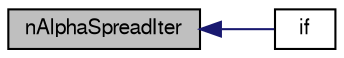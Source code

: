 digraph "nAlphaSpreadIter"
{
  bgcolor="transparent";
  edge [fontname="FreeSans",fontsize="10",labelfontname="FreeSans",labelfontsize="10"];
  node [fontname="FreeSans",fontsize="10",shape=record];
  rankdir="LR";
  Node8 [label="nAlphaSpreadIter",height=0.2,width=0.4,color="black", fillcolor="grey75", style="filled", fontcolor="black"];
  Node8 -> Node9 [dir="back",color="midnightblue",fontsize="10",style="solid",fontname="FreeSans"];
  Node9 [label="if",height=0.2,width=0.4,color="black",URL="$a38441.html#a75c6a57dd63841e1ed00e5cc88efccae"];
}
